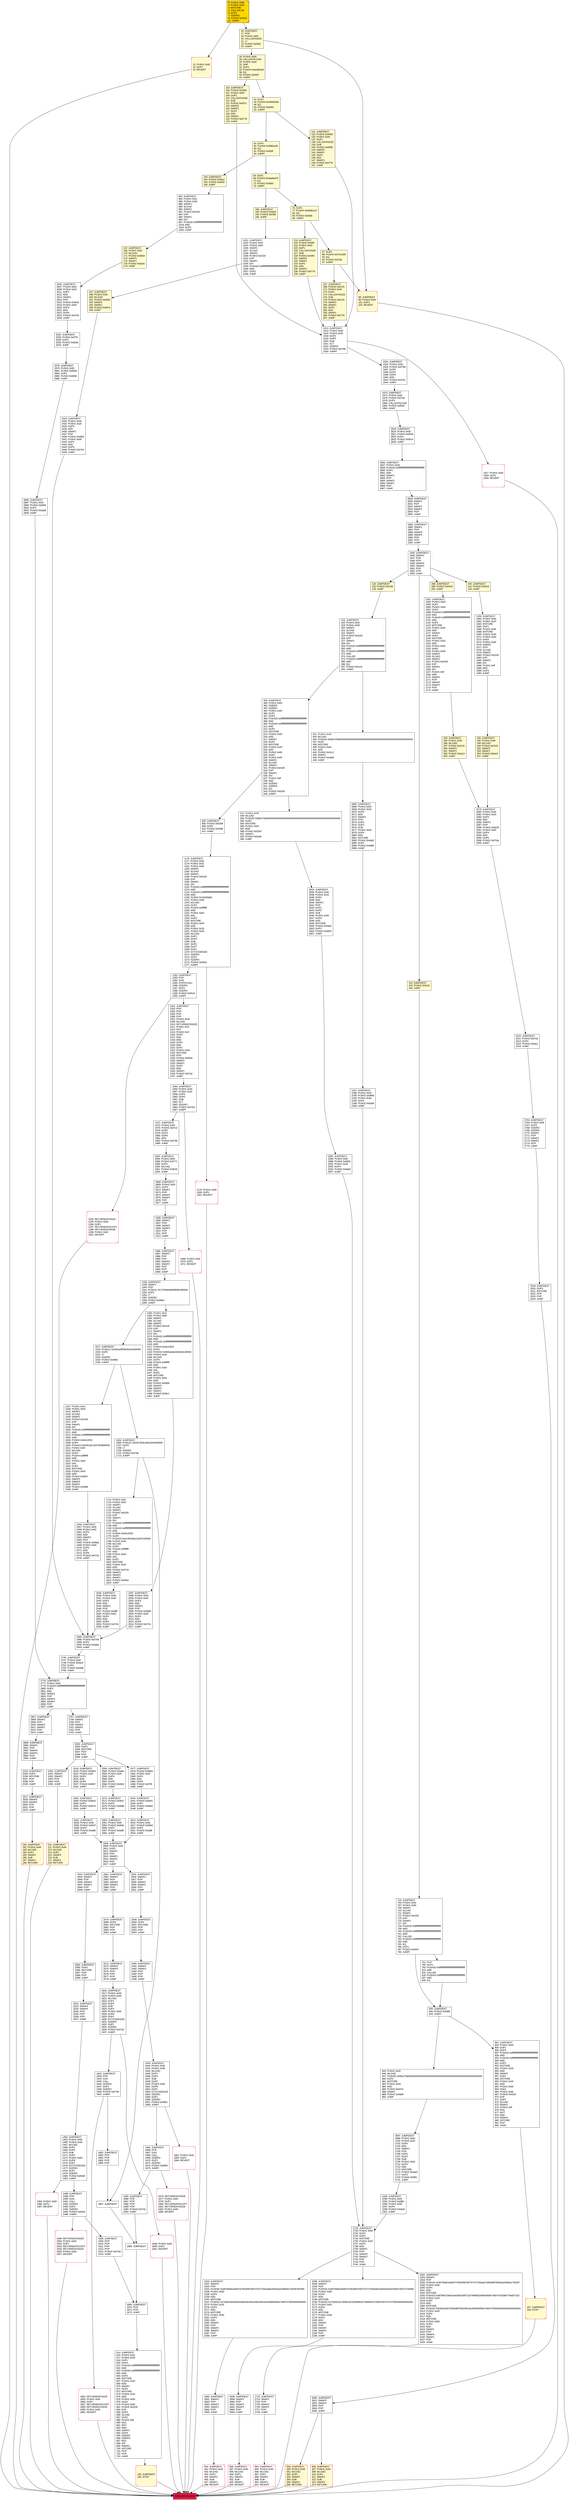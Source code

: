 digraph G {
bgcolor=transparent rankdir=UD;
node [shape=box style=filled color=black fillcolor=white fontname=arial fontcolor=black];
245 [label="245: JUMPDEST\l246: PUSH1 0x40\l248: MLOAD\l249: PUSH2 0x0102\l252: SWAP2\l253: SWAP1\l254: PUSH2 0x0a13\l257: JUMP\l" fillcolor=lemonchiffon ];
2818 [label="2818: JUMPDEST\l2819: PUSH1 0x00\l2821: PUSH2 0x0b0d\l2824: DUP3\l2825: PUSH2 0x0b14\l2828: JUMP\l" ];
1893 [label="1893: JUMPDEST\l1894: PUSH1 0x00\l1896: PUSH2 0x0771\l1899: DUP3\l1900: MLOAD\l1901: PUSH2 0x0b34\l1904: JUMP\l" ];
1302 [label="1302: JUMPDEST\l1303: POP\l1304: POP\l1305: POP\l1306: POP\l1307: PUSH1 0x40\l1309: MLOAD\l1310: RETURNDATASIZE\l1311: PUSH1 0x1f\l1313: NOT\l1314: PUSH1 0x1f\l1316: DUP3\l1317: ADD\l1318: AND\l1319: DUP3\l1320: ADD\l1321: DUP1\l1322: PUSH1 0x40\l1324: MSTORE\l1325: POP\l1326: PUSH2 0x053a\l1329: SWAP2\l1330: SWAP1\l1331: DUP2\l1332: ADD\l1333: SWAP1\l1334: PUSH2 0x07a2\l1337: JUMP\l" ];
1869 [label="1869: JUMPDEST\l1870: POP\l1871: POP\l1872: JUMP\l" ];
157 [label="157: JUMPDEST\l158: STOP\l" fillcolor=lemonchiffon shape=Msquare color=crimson ];
2722 [label="2722: JUMPDEST\l2723: SWAP1\l2724: POP\l2725: SWAP2\l2726: SWAP1\l2727: POP\l2728: JUMP\l" ];
131 [label="131: JUMPDEST\l132: PUSH2 0x009d\l135: PUSH1 0x04\l137: DUP1\l138: CALLDATASIZE\l139: SUB\l140: PUSH2 0x0098\l143: SWAP2\l144: SWAP1\l145: DUP2\l146: ADD\l147: SWAP1\l148: PUSH2 0x0779\l151: JUMP\l" fillcolor=lemonchiffon ];
1913 [label="1913: JUMPDEST\l1914: PUSH1 0x00\l1916: PUSH1 0x20\l1918: DUP3\l1919: DUP5\l1920: SUB\l1921: SLT\l1922: ISZERO\l1923: PUSH2 0x078b\l1926: JUMPI\l" ];
1537 [label="1537: PUSH1 0x01\l1539: PUSH1 0x00\l1541: SWAP1\l1542: SLOAD\l1543: SWAP1\l1544: PUSH2 0x0100\l1547: EXP\l1548: SWAP1\l1549: DIV\l1550: PUSH20 0xffffffffffffffffffffffffffffffffffffffff\l1571: AND\l1572: PUSH20 0xffffffffffffffffffffffffffffffffffffffff\l1593: AND\l1594: PUSH4 0x40c10f19\l1599: DUP4\l1600: PUSH10 0x043c33c1937564800000\l1611: PUSH1 0x40\l1613: MLOAD\l1614: DUP4\l1615: PUSH4 0xffffffff\l1620: AND\l1621: PUSH1 0xe0\l1623: SHL\l1624: DUP2\l1625: MSTORE\l1626: PUSH1 0x04\l1628: ADD\l1629: PUSH2 0x0667\l1632: SWAP3\l1633: SWAP2\l1634: SWAP1\l1635: PUSH2 0x0998\l1638: JUMP\l" ];
401 [label="401: PUSH1 0x40\l403: MLOAD\l404: PUSH32 0x08c379a000000000000000000000000000000000000000000000000000000000\l437: DUP2\l438: MSTORE\l439: PUSH1 0x04\l441: ADD\l442: PUSH2 0x01c2\l445: SWAP1\l446: PUSH2 0x0a69\l449: JUMP\l" ];
2600 [label="2600: JUMPDEST\l2601: SWAP3\l2602: SWAP2\l2603: POP\l2604: POP\l2605: JUMP\l" ];
1968 [label="1968: PUSH1 0x00\l1970: DUP1\l1971: REVERT\l" shape=Msquare color=crimson ];
2025 [label="2025: JUMPDEST\l2026: PUSH2 0x07f2\l2029: DUP2\l2030: PUSH2 0x0b3e\l2033: JUMP\l" ];
1995 [label="1995: JUMPDEST\l1996: PUSH2 0x07d4\l1999: DUP2\l2000: PUSH2 0x0aba\l2003: JUMP\l" ];
129 [label="129: JUMPDEST\l130: STOP\l" fillcolor=lemonchiffon shape=Msquare color=crimson ];
459 [label="459: JUMPDEST\l460: PUSH1 0x00\l462: ISZERO\l463: ISZERO\l464: PUSH1 0x00\l466: DUP1\l467: DUP4\l468: PUSH20 0xffffffffffffffffffffffffffffffffffffffff\l489: AND\l490: PUSH20 0xffffffffffffffffffffffffffffffffffffffff\l511: AND\l512: DUP2\l513: MSTORE\l514: PUSH1 0x20\l516: ADD\l517: SWAP1\l518: DUP2\l519: MSTORE\l520: PUSH1 0x20\l522: ADD\l523: PUSH1 0x00\l525: SHA3\l526: PUSH1 0x00\l528: SWAP1\l529: SLOAD\l530: SWAP1\l531: PUSH2 0x0100\l534: EXP\l535: SWAP1\l536: DIV\l537: PUSH1 0xff\l539: AND\l540: ISZERO\l541: ISZERO\l542: EQ\l543: PUSH2 0x025d\l546: JUMPI\l" ];
1293 [label="1293: RETURNDATASIZE\l1294: PUSH1 0x00\l1296: DUP1\l1297: RETURNDATACOPY\l1298: RETURNDATASIZE\l1299: PUSH1 0x00\l1301: REVERT\l" shape=Msquare color=crimson ];
0 [label="0: PUSH1 0x80\l2: PUSH1 0x40\l4: MSTORE\l5: CALLVALUE\l6: DUP1\l7: ISZERO\l8: PUSH2 0x0010\l11: JUMPI\l" fillcolor=lemonchiffon shape=Msquare fillcolor=gold ];
180 [label="180: JUMPDEST\l181: PUSH1 0x40\l183: MLOAD\l184: DUP1\l185: SWAP2\l186: SUB\l187: SWAP1\l188: RETURN\l" fillcolor=lemonchiffon shape=Msquare color=crimson ];
2572 [label="2572: JUMPDEST\l2573: SWAP4\l2574: SWAP3\l2575: POP\l2576: POP\l2577: POP\l2578: JUMP\l" ];
54 [label="54: DUP1\l55: PUSH4 0x49f81a20\l60: EQ\l61: PUSH2 0x009f\l64: JUMPI\l" fillcolor=lemonchiffon ];
1059 [label="1059: JUMPDEST\l1060: PUSH1 0x00\l1062: PUSH1 0x20\l1064: MSTORE\l1065: DUP1\l1066: PUSH1 0x00\l1068: MSTORE\l1069: PUSH1 0x40\l1071: PUSH1 0x00\l1073: SHA3\l1074: PUSH1 0x00\l1076: SWAP2\l1077: POP\l1078: SLOAD\l1079: SWAP1\l1080: PUSH2 0x0100\l1083: EXP\l1084: SWAP1\l1085: DIV\l1086: PUSH1 0xff\l1088: AND\l1089: DUP2\l1090: JUMP\l" ];
2579 [label="2579: JUMPDEST\l2580: PUSH1 0x00\l2582: PUSH1 0x20\l2584: DUP3\l2585: ADD\l2586: SWAP1\l2587: POP\l2588: PUSH2 0x0a28\l2591: PUSH1 0x00\l2593: DUP4\l2594: ADD\l2595: DUP5\l2596: PUSH2 0x07da\l2599: JUMP\l" ];
1853 [label="1853: RETURNDATASIZE\l1854: PUSH1 0x00\l1856: DUP1\l1857: RETURNDATACOPY\l1858: RETURNDATASIZE\l1859: PUSH1 0x00\l1861: REVERT\l" shape=Msquare color=crimson ];
1927 [label="1927: PUSH1 0x00\l1929: DUP1\l1930: REVERT\l" shape=Msquare color=crimson ];
2690 [label="2690: JUMPDEST\l2691: SWAP1\l2692: POP\l2693: SWAP2\l2694: SWAP1\l2695: POP\l2696: JUMP\l" ];
1714 [label="1714: PUSH1 0x01\l1716: PUSH1 0x00\l1718: SWAP1\l1719: SLOAD\l1720: SWAP1\l1721: PUSH2 0x0100\l1724: EXP\l1725: SWAP1\l1726: DIV\l1727: PUSH20 0xffffffffffffffffffffffffffffffffffffffff\l1748: AND\l1749: PUSH20 0xffffffffffffffffffffffffffffffffffffffff\l1770: AND\l1771: PUSH4 0x40c10f19\l1776: DUP4\l1777: PUSH10 0x014542ba12a337c00000\l1788: PUSH1 0x40\l1790: MLOAD\l1791: DUP4\l1792: PUSH4 0xffffffff\l1797: AND\l1798: PUSH1 0xe0\l1800: SHL\l1801: DUP2\l1802: MSTORE\l1803: PUSH1 0x04\l1805: ADD\l1806: PUSH2 0x0718\l1809: SWAP3\l1810: SWAP2\l1811: SWAP1\l1812: PUSH2 0x09ea\l1815: JUMP\l" ];
2633 [label="2633: JUMPDEST\l2634: PUSH1 0x00\l2636: PUSH1 0x20\l2638: DUP3\l2639: ADD\l2640: SWAP1\l2641: POP\l2642: DUP2\l2643: DUP2\l2644: SUB\l2645: PUSH1 0x00\l2647: DUP4\l2648: ADD\l2649: MSTORE\l2650: PUSH2 0x0a62\l2653: DUP2\l2654: PUSH2 0x0825\l2657: JUMP\l" ];
1517 [label="1517: JUMPDEST\l1518: PUSH11 0x260ce0ff28d2b2ee000000\l1530: DUP2\l1531: LT\l1532: ISZERO\l1533: PUSH2 0x069e\l1536: JUMPI\l" ];
2961 [label="2961: JUMPDEST\l2962: SWAP1\l2963: POP\l2964: SWAP2\l2965: SWAP1\l2966: POP\l2967: JUMP\l" ];
2808 [label="2808: JUMPDEST\l2809: PUSH1 0x00\l2811: DUP2\l2812: SWAP1\l2813: POP\l2814: SWAP2\l2815: SWAP1\l2816: POP\l2817: JUMP\l" ];
902 [label="902: JUMPDEST\l903: PUSH1 0x00\l905: DUP1\l906: DUP3\l907: PUSH20 0xffffffffffffffffffffffffffffffffffffffff\l928: AND\l929: PUSH20 0xffffffffffffffffffffffffffffffffffffffff\l950: AND\l951: DUP2\l952: MSTORE\l953: PUSH1 0x20\l955: ADD\l956: SWAP1\l957: DUP2\l958: MSTORE\l959: PUSH1 0x20\l961: ADD\l962: PUSH1 0x00\l964: SHA3\l965: PUSH1 0x00\l967: PUSH2 0x0100\l970: EXP\l971: DUP2\l972: SLOAD\l973: SWAP1\l974: PUSH1 0xff\l976: MUL\l977: NOT\l978: AND\l979: SWAP1\l980: SSTORE\l981: POP\l982: JUMP\l" ];
450 [label="450: JUMPDEST\l451: PUSH1 0x40\l453: MLOAD\l454: DUP1\l455: SWAP2\l456: SUB\l457: SWAP1\l458: REVERT\l" shape=Msquare color=crimson ];
315 [label="315: JUMPDEST\l316: PUSH1 0x02\l318: PUSH1 0x00\l320: SWAP1\l321: SLOAD\l322: SWAP1\l323: PUSH2 0x0100\l326: EXP\l327: SWAP1\l328: DIV\l329: PUSH20 0xffffffffffffffffffffffffffffffffffffffff\l350: AND\l351: PUSH20 0xffffffffffffffffffffffffffffffffffffffff\l372: AND\l373: CALLER\l374: PUSH20 0xffffffffffffffffffffffffffffffffffffffff\l395: AND\l396: EQ\l397: PUSH2 0x01cb\l400: JUMPI\l" ];
197 [label="197: JUMPDEST\l198: PUSH1 0x40\l200: MLOAD\l201: PUSH2 0x00d2\l204: SWAP2\l205: SWAP1\l206: PUSH2 0x097d\l209: JUMP\l" fillcolor=lemonchiffon ];
2896 [label="2896: JUMPDEST\l2897: PUSH1 0x00\l2899: PUSH2 0x0b5b\l2902: DUP3\l2903: PUSH2 0x0ad8\l2906: JUMP\l" ];
1665 [label="1665: JUMPDEST\l1666: POP\l1667: GAS\l1668: CALL\l1669: ISZERO\l1670: DUP1\l1671: ISZERO\l1672: PUSH2 0x0695\l1675: JUMPI\l" ];
983 [label="983: JUMPDEST\l984: PUSH1 0x01\l986: PUSH1 0x00\l988: SWAP1\l989: SLOAD\l990: SWAP1\l991: PUSH2 0x0100\l994: EXP\l995: SWAP1\l996: DIV\l997: PUSH20 0xffffffffffffffffffffffffffffffffffffffff\l1018: AND\l1019: DUP2\l1020: JUMP\l" ];
2289 [label="2289: JUMPDEST\l2290: PUSH1 0x00\l2292: PUSH2 0x08fe\l2295: PUSH1 0x56\l2297: DUP4\l2298: PUSH2 0x0aa9\l2301: JUMP\l" ];
1360 [label="1360: PUSH1 0x01\l1362: PUSH1 0x00\l1364: SWAP1\l1365: SLOAD\l1366: SWAP1\l1367: PUSH2 0x0100\l1370: EXP\l1371: SWAP1\l1372: DIV\l1373: PUSH20 0xffffffffffffffffffffffffffffffffffffffff\l1394: AND\l1395: PUSH20 0xffffffffffffffffffffffffffffffffffffffff\l1416: AND\l1417: PUSH4 0x40c10f19\l1422: DUP4\l1423: PUSH10 0x065a4da25d3016c00000\l1434: PUSH1 0x40\l1436: MLOAD\l1437: DUP4\l1438: PUSH4 0xffffffff\l1443: AND\l1444: PUSH1 0xe0\l1446: SHL\l1447: DUP2\l1448: MSTORE\l1449: PUSH1 0x04\l1451: ADD\l1452: PUSH2 0x05b6\l1455: SWAP3\l1456: SWAP2\l1457: SWAP1\l1458: PUSH2 0x09c1\l1461: JUMP\l" ];
2187 [label="2187: JUMPDEST\l2188: PUSH1 0x00\l2190: PUSH2 0x0898\l2193: PUSH1 0x3a\l2195: DUP4\l2196: PUSH2 0x0aa9\l2199: JUMP\l" ];
2776 [label="2776: JUMPDEST\l2777: PUSH1 0x00\l2779: PUSH20 0xffffffffffffffffffffffffffffffffffffffff\l2800: DUP3\l2801: AND\l2802: SWAP1\l2803: POP\l2804: SWAP2\l2805: SWAP1\l2806: POP\l2807: JUMP\l" ];
1021 [label="1021: JUMPDEST\l1022: PUSH1 0x02\l1024: PUSH1 0x00\l1026: SWAP1\l1027: SLOAD\l1028: SWAP1\l1029: PUSH2 0x0100\l1032: EXP\l1033: SWAP1\l1034: DIV\l1035: PUSH20 0xffffffffffffffffffffffffffffffffffffffff\l1056: AND\l1057: DUP2\l1058: JUMP\l" ];
293 [label="293: JUMPDEST\l294: PUSH1 0x40\l296: MLOAD\l297: PUSH2 0x0132\l300: SWAP2\l301: SWAP1\l302: PUSH2 0x0a13\l305: JUMP\l" fillcolor=lemonchiffon ];
791 [label="791: POP\l792: DUP1\l793: PUSH20 0xffffffffffffffffffffffffffffffffffffffff\l814: AND\l815: CALLER\l816: PUSH20 0xffffffffffffffffffffffffffffffffffffffff\l837: AND\l838: EQ\l" ];
288 [label="288: JUMPDEST\l289: PUSH2 0x0443\l292: JUMP\l" fillcolor=lemonchiffon ];
1278 [label="1278: PUSH1 0x00\l1280: DUP1\l1281: REVERT\l" shape=Msquare color=crimson ];
2914 [label="2914: JUMPDEST\l2915: PUSH1 0x00\l2917: PUSH2 0x0b6d\l2920: DUP3\l2921: PUSH2 0x0af8\l2924: JUMP\l" ];
1694 [label="1694: JUMPDEST\l1695: PUSH11 0x52b7d2dcc80cd2e4000000\l1707: DUP2\l1708: LT\l1709: ISZERO\l1710: PUSH2 0x074b\l1713: JUMPI\l" ];
2079 [label="2079: JUMPDEST\l2080: DUP3\l2081: MSTORE\l2082: POP\l2083: POP\l2084: JUMP\l" ];
839 [label="839: JUMPDEST\l840: PUSH2 0x0386\l843: JUMPI\l" ];
2302 [label="2302: JUMPDEST\l2303: SWAP2\l2304: POP\l2305: PUSH32 0x48756d616e69747952656769737472793a3a72656d6f76653a204f6e6c792067\l2338: PUSH1 0x00\l2340: DUP4\l2341: ADD\l2342: MSTORE\l2343: PUSH32 0x6f7665726e616e6365206f7220746865206964656e74697479206f776e657220\l2376: PUSH1 0x20\l2378: DUP4\l2379: ADD\l2380: MSTORE\l2381: PUSH32 0x63616e2072656d6f766520616e206964656e7469747900000000000000000000\l2414: PUSH1 0x40\l2416: DUP4\l2417: ADD\l2418: MSTORE\l2419: PUSH1 0x60\l2421: DUP3\l2422: ADD\l2423: SWAP1\l2424: POP\l2425: SWAP2\l2426: SWAP1\l2427: POP\l2428: JUMP\l" ];
98 [label="98: JUMPDEST\l99: PUSH1 0x00\l101: DUP1\l102: REVERT\l" fillcolor=lemonchiffon shape=Msquare color=crimson ];
2538 [label="2538: JUMPDEST\l2539: PUSH1 0x00\l2541: PUSH1 0x40\l2543: DUP3\l2544: ADD\l2545: SWAP1\l2546: POP\l2547: PUSH2 0x09ff\l2550: PUSH1 0x00\l2552: DUP4\l2553: ADD\l2554: DUP6\l2555: PUSH2 0x07cb\l2558: JUMP\l" ];
2950 [label="2950: JUMPDEST\l2951: PUSH1 0x00\l2953: PUSH2 0x0b91\l2956: DUP3\l2957: PUSH2 0x0af8\l2960: JUMP\l" ];
267 [label="267: JUMPDEST\l268: PUSH2 0x0125\l271: PUSH1 0x04\l273: DUP1\l274: CALLDATASIZE\l275: SUB\l276: PUSH2 0x0120\l279: SWAP2\l280: SWAP1\l281: DUP2\l282: ADD\l283: SWAP1\l284: PUSH2 0x0779\l287: JUMP\l" fillcolor=lemonchiffon ];
1484 [label="1484: PUSH1 0x00\l1486: DUP1\l1487: REVERT\l" shape=Msquare color=crimson ];
2764 [label="2764: JUMPDEST\l2765: PUSH1 0x00\l2767: DUP2\l2768: ISZERO\l2769: ISZERO\l2770: SWAP1\l2771: POP\l2772: SWAP2\l2773: SWAP1\l2774: POP\l2775: JUMP\l" ];
2064 [label="2064: JUMPDEST\l2065: DUP3\l2066: MSTORE\l2067: POP\l2068: POP\l2069: JUMP\l" ];
2757 [label="2757: JUMPDEST\l2758: SWAP1\l2759: POP\l2760: SWAP2\l2761: SWAP1\l2762: POP\l2763: JUMP\l" ];
43 [label="43: DUP1\l44: PUSH4 0x29092d0e\l49: EQ\l50: PUSH2 0x0083\l53: JUMPI\l" fillcolor=lemonchiffon ];
1639 [label="1639: JUMPDEST\l1640: PUSH1 0x00\l1642: PUSH1 0x40\l1644: MLOAD\l1645: DUP1\l1646: DUP4\l1647: SUB\l1648: DUP2\l1649: PUSH1 0x00\l1651: DUP8\l1652: DUP1\l1653: EXTCODESIZE\l1654: ISZERO\l1655: DUP1\l1656: ISZERO\l1657: PUSH2 0x0681\l1660: JUMPI\l" ];
2665 [label="2665: JUMPDEST\l2666: PUSH1 0x00\l2668: PUSH1 0x20\l2670: DUP3\l2671: ADD\l2672: SWAP1\l2673: POP\l2674: DUP2\l2675: DUP2\l2676: SUB\l2677: PUSH1 0x00\l2679: DUP4\l2680: ADD\l2681: MSTORE\l2682: PUSH2 0x0a82\l2685: DUP2\l2686: PUSH2 0x088b\l2689: JUMP\l" ];
2627 [label="2627: JUMPDEST\l2628: SWAP3\l2629: SWAP2\l2630: POP\l2631: POP\l2632: JUMP\l" ];
2049 [label="2049: JUMPDEST\l2050: DUP3\l2051: MSTORE\l2052: POP\l2053: POP\l2054: JUMP\l" ];
2456 [label="2456: JUMPDEST\l2457: PUSH1 0x00\l2459: PUSH1 0x40\l2461: DUP3\l2462: ADD\l2463: SWAP1\l2464: POP\l2465: PUSH2 0x09ad\l2468: PUSH1 0x00\l2470: DUP4\l2471: ADD\l2472: DUP6\l2473: PUSH2 0x07cb\l2476: JUMP\l" ];
1488 [label="1488: JUMPDEST\l1489: POP\l1490: GAS\l1491: CALL\l1492: ISZERO\l1493: DUP1\l1494: ISZERO\l1495: PUSH2 0x05e4\l1498: JUMPI\l" ];
210 [label="210: JUMPDEST\l211: PUSH1 0x40\l213: MLOAD\l214: DUP1\l215: SWAP2\l216: SUB\l217: SWAP1\l218: RETURN\l" fillcolor=lemonchiffon shape=Msquare color=crimson ];
893 [label="893: JUMPDEST\l894: PUSH1 0x40\l896: MLOAD\l897: DUP1\l898: SWAP2\l899: SUB\l900: SWAP1\l901: REVERT\l" shape=Msquare color=crimson ];
1868 [label="1868: JUMPDEST\l" ];
1867 [label="1867: JUMPDEST\l" ];
1685 [label="1685: JUMPDEST\l1686: POP\l1687: POP\l1688: POP\l1689: POP\l1690: PUSH2 0x074c\l1693: JUMP\l" ];
547 [label="547: PUSH1 0x40\l549: MLOAD\l550: PUSH32 0x08c379a000000000000000000000000000000000000000000000000000000000\l583: DUP2\l584: MSTORE\l585: PUSH1 0x04\l587: ADD\l588: PUSH2 0x0254\l591: SWAP1\l592: PUSH2 0x0a49\l595: JUMP\l" ];
26 [label="26: PUSH1 0x00\l28: CALLDATALOAD\l29: PUSH1 0xe0\l31: SHR\l32: DUP1\l33: PUSH4 0x0a3b0a4f\l38: EQ\l39: PUSH2 0x0067\l42: JUMPI\l" fillcolor=lemonchiffon ];
65 [label="65: DUP1\l66: PUSH4 0x5aa6e675\l71: EQ\l72: PUSH2 0x00bd\l75: JUMPI\l" fillcolor=lemonchiffon ];
152 [label="152: JUMPDEST\l153: PUSH2 0x02c0\l156: JUMP\l" fillcolor=lemonchiffon ];
2429 [label="2429: JUMPDEST\l2430: PUSH1 0x00\l2432: PUSH1 0x20\l2434: DUP3\l2435: ADD\l2436: SWAP1\l2437: POP\l2438: PUSH2 0x0992\l2441: PUSH1 0x00\l2443: DUP4\l2444: ADD\l2445: DUP5\l2446: PUSH2 0x07cb\l2449: JUMP\l" ];
1838 [label="1838: PUSH1 0x00\l1840: DUP1\l1841: REVERT\l" shape=Msquare color=crimson ];
2034 [label="2034: JUMPDEST\l2035: DUP3\l2036: MSTORE\l2037: POP\l2038: POP\l2039: JUMP\l" ];
1986 [label="1986: JUMPDEST\l1987: SWAP2\l1988: POP\l1989: POP\l1990: SWAP3\l1991: SWAP2\l1992: POP\l1993: POP\l1994: JUMP\l" ];
1842 [label="1842: JUMPDEST\l1843: POP\l1844: GAS\l1845: CALL\l1846: ISZERO\l1847: DUP1\l1848: ISZERO\l1849: PUSH2 0x0746\l1852: JUMPI\l" ];
2729 [label="2729: JUMPDEST\l2730: PUSH1 0x00\l2732: DUP3\l2733: DUP3\l2734: MSTORE\l2735: PUSH1 0x20\l2737: DUP3\l2738: ADD\l2739: SWAP1\l2740: POP\l2741: SWAP3\l2742: SWAP2\l2743: POP\l2744: POP\l2745: JUMP\l" ];
2477 [label="2477: JUMPDEST\l2478: PUSH2 0x09ba\l2481: PUSH1 0x20\l2483: DUP4\l2484: ADD\l2485: DUP5\l2486: PUSH2 0x07f8\l2489: JUMP\l" ];
1676 [label="1676: RETURNDATASIZE\l1677: PUSH1 0x00\l1679: DUP1\l1680: RETURNDATACOPY\l1681: RETURNDATASIZE\l1682: PUSH1 0x00\l1684: REVERT\l" shape=Msquare color=crimson ];
2968 [label="2968: EXIT BLOCK\l" fillcolor=crimson ];
2040 [label="2040: JUMPDEST\l2041: PUSH2 0x0801\l2044: DUP2\l2045: PUSH2 0x0b62\l2048: JUMP\l" ];
2836 [label="2836: JUMPDEST\l2837: PUSH1 0x00\l2839: PUSH20 0xffffffffffffffffffffffffffffffffffffffff\l2860: DUP3\l2861: AND\l2862: SWAP1\l2863: POP\l2864: SWAP2\l2865: SWAP1\l2866: POP\l2867: JUMP\l" ];
1931 [label="1931: JUMPDEST\l1932: PUSH1 0x00\l1934: PUSH2 0x0799\l1937: DUP5\l1938: DUP3\l1939: DUP6\l1940: ADD\l1941: PUSH2 0x0751\l1944: JUMP\l" ];
2019 [label="2019: JUMPDEST\l2020: DUP3\l2021: MSTORE\l2022: POP\l2023: POP\l2024: JUMP\l" ];
306 [label="306: JUMPDEST\l307: PUSH1 0x40\l309: MLOAD\l310: DUP1\l311: SWAP2\l312: SUB\l313: SWAP1\l314: RETURN\l" fillcolor=lemonchiffon shape=Msquare color=crimson ];
2497 [label="2497: JUMPDEST\l2498: PUSH1 0x00\l2500: PUSH1 0x40\l2502: DUP3\l2503: ADD\l2504: SWAP1\l2505: POP\l2506: PUSH2 0x09d6\l2509: PUSH1 0x00\l2511: DUP4\l2512: ADD\l2513: DUP6\l2514: PUSH2 0x07cb\l2517: JUMP\l" ];
2200 [label="2200: JUMPDEST\l2201: SWAP2\l2202: POP\l2203: PUSH32 0x48756d616e69747952656769737472793a3a6164643a204f6e6c7920676f7665\l2236: PUSH1 0x00\l2238: DUP4\l2239: ADD\l2240: MSTORE\l2241: PUSH32 0x726e616e63652063616e2061646420616e206964656e74697479000000000000\l2274: PUSH1 0x20\l2276: DUP4\l2277: ADD\l2278: MSTORE\l2279: PUSH1 0x40\l2281: DUP3\l2282: ADD\l2283: SWAP1\l2284: POP\l2285: SWAP2\l2286: SWAP1\l2287: POP\l2288: JUMP\l" ];
1862 [label="1862: JUMPDEST\l1863: POP\l1864: POP\l1865: POP\l1866: POP\l" ];
189 [label="189: JUMPDEST\l190: PUSH2 0x00c5\l193: PUSH2 0x03fd\l196: JUMP\l" fillcolor=lemonchiffon ];
605 [label="605: JUMPDEST\l606: PUSH2 0x0266\l609: DUP2\l610: PUSH2 0x0498\l613: JUMP\l" ];
2829 [label="2829: JUMPDEST\l2830: SWAP1\l2831: POP\l2832: SWAP2\l2833: SWAP1\l2834: POP\l2835: JUMP\l" ];
596 [label="596: JUMPDEST\l597: PUSH1 0x40\l599: MLOAD\l600: DUP1\l601: SWAP2\l602: SUB\l603: SWAP1\l604: REVERT\l" shape=Msquare color=crimson ];
2490 [label="2490: JUMPDEST\l2491: SWAP4\l2492: SWAP3\l2493: POP\l2494: POP\l2495: POP\l2496: JUMP\l" ];
2004 [label="2004: JUMPDEST\l2005: DUP3\l2006: MSTORE\l2007: POP\l2008: POP\l2009: JUMP\l" ];
2450 [label="2450: JUMPDEST\l2451: SWAP3\l2452: SWAP2\l2453: POP\l2454: POP\l2455: JUMP\l" ];
12 [label="12: PUSH1 0x00\l14: DUP1\l15: REVERT\l" fillcolor=lemonchiffon shape=Msquare color=crimson ];
258 [label="258: JUMPDEST\l259: PUSH1 0x40\l261: MLOAD\l262: DUP1\l263: SWAP2\l264: SUB\l265: SWAP1\l266: RETURN\l" fillcolor=lemonchiffon shape=Msquare color=crimson ];
1873 [label="1873: JUMPDEST\l1874: PUSH1 0x00\l1876: PUSH2 0x075d\l1879: DUP3\l1880: CALLDATALOAD\l1881: PUSH2 0x0b02\l1884: JUMP\l" ];
2010 [label="2010: JUMPDEST\l2011: PUSH2 0x07e3\l2014: DUP2\l2015: PUSH2 0x0acc\l2018: JUMP\l" ];
16 [label="16: JUMPDEST\l17: POP\l18: PUSH1 0x04\l20: CALLDATASIZE\l21: LT\l22: PUSH2 0x0062\l25: JUMPI\l" fillcolor=lemonchiffon ];
1508 [label="1508: JUMPDEST\l1509: POP\l1510: POP\l1511: POP\l1512: POP\l1513: PUSH2 0x074d\l1516: JUMP\l" ];
1176 [label="1176: JUMPDEST\l1177: PUSH1 0x00\l1179: PUSH1 0x01\l1181: PUSH1 0x00\l1183: SWAP1\l1184: SLOAD\l1185: SWAP1\l1186: PUSH2 0x0100\l1189: EXP\l1190: SWAP1\l1191: DIV\l1192: PUSH20 0xffffffffffffffffffffffffffffffffffffffff\l1213: AND\l1214: PUSH20 0xffffffffffffffffffffffffffffffffffffffff\l1235: AND\l1236: PUSH4 0x18160ddd\l1241: PUSH1 0x40\l1243: MLOAD\l1244: DUP2\l1245: PUSH4 0xffffffff\l1250: AND\l1251: PUSH1 0xe0\l1253: SHL\l1254: DUP2\l1255: MSTORE\l1256: PUSH1 0x04\l1258: ADD\l1259: PUSH1 0x20\l1261: PUSH1 0x40\l1263: MLOAD\l1264: DUP1\l1265: DUP4\l1266: SUB\l1267: DUP2\l1268: DUP7\l1269: DUP1\l1270: EXTCODESIZE\l1271: ISZERO\l1272: DUP1\l1273: ISZERO\l1274: PUSH2 0x0502\l1277: JUMPI\l" ];
2098 [label="2098: JUMPDEST\l2099: SWAP2\l2100: POP\l2101: PUSH32 0x48756d616e69747952656769737472793a3a6164643a20416464726573732069\l2134: PUSH1 0x00\l2136: DUP4\l2137: ADD\l2138: MSTORE\l2139: PUSH32 0x7320616c7265616479206f6e2074686520726567697374727900000000000000\l2172: PUSH1 0x20\l2174: DUP4\l2175: ADD\l2176: MSTORE\l2177: PUSH1 0x40\l2179: DUP3\l2180: ADD\l2181: SWAP1\l2182: POP\l2183: SWAP2\l2184: SWAP1\l2185: POP\l2186: JUMP\l" ];
2606 [label="2606: JUMPDEST\l2607: PUSH1 0x00\l2609: PUSH1 0x20\l2611: DUP3\l2612: ADD\l2613: SWAP1\l2614: POP\l2615: PUSH2 0x0a43\l2618: PUSH1 0x00\l2620: DUP4\l2621: ADD\l2622: DUP5\l2623: PUSH2 0x07e9\l2626: JUMP\l" ];
2070 [label="2070: JUMPDEST\l2071: PUSH2 0x081f\l2074: DUP2\l2075: PUSH2 0x0b86\l2078: JUMP\l" ];
1282 [label="1282: JUMPDEST\l1283: POP\l1284: GAS\l1285: STATICCALL\l1286: ISZERO\l1287: DUP1\l1288: ISZERO\l1289: PUSH2 0x0516\l1292: JUMPI\l" ];
87 [label="87: DUP1\l88: PUSH4 0xf72c436f\l93: EQ\l94: PUSH2 0x010b\l97: JUMPI\l" fillcolor=lemonchiffon ];
1462 [label="1462: JUMPDEST\l1463: PUSH1 0x00\l1465: PUSH1 0x40\l1467: MLOAD\l1468: DUP1\l1469: DUP4\l1470: SUB\l1471: DUP2\l1472: PUSH1 0x00\l1474: DUP8\l1475: DUP1\l1476: EXTCODESIZE\l1477: ISZERO\l1478: DUP1\l1479: ISZERO\l1480: PUSH2 0x05d0\l1483: JUMPI\l" ];
1499 [label="1499: RETURNDATASIZE\l1500: PUSH1 0x00\l1502: DUP1\l1503: RETURNDATACOPY\l1504: RETURNDATASIZE\l1505: PUSH1 0x00\l1507: REVERT\l" shape=Msquare color=crimson ];
614 [label="614: JUMPDEST\l615: PUSH1 0x01\l617: PUSH1 0x00\l619: DUP1\l620: DUP4\l621: PUSH20 0xffffffffffffffffffffffffffffffffffffffff\l642: AND\l643: PUSH20 0xffffffffffffffffffffffffffffffffffffffff\l664: AND\l665: DUP2\l666: MSTORE\l667: PUSH1 0x20\l669: ADD\l670: SWAP1\l671: DUP2\l672: MSTORE\l673: PUSH1 0x20\l675: ADD\l676: PUSH1 0x00\l678: SHA3\l679: PUSH1 0x00\l681: PUSH2 0x0100\l684: EXP\l685: DUP2\l686: SLOAD\l687: DUP2\l688: PUSH1 0xff\l690: MUL\l691: NOT\l692: AND\l693: SWAP1\l694: DUP4\l695: ISZERO\l696: ISZERO\l697: MUL\l698: OR\l699: SWAP1\l700: SSTORE\l701: POP\l702: POP\l703: JUMP\l" ];
1954 [label="1954: JUMPDEST\l1955: PUSH1 0x00\l1957: PUSH1 0x20\l1959: DUP3\l1960: DUP5\l1961: SUB\l1962: SLT\l1963: ISZERO\l1964: PUSH2 0x07b4\l1967: JUMPI\l" ];
2746 [label="2746: JUMPDEST\l2747: PUSH1 0x00\l2749: PUSH2 0x0ac5\l2752: DUP3\l2753: PUSH2 0x0ad8\l2756: JUMP\l" ];
704 [label="704: JUMPDEST\l705: PUSH1 0x02\l707: PUSH1 0x00\l709: SWAP1\l710: SLOAD\l711: SWAP1\l712: PUSH2 0x0100\l715: EXP\l716: SWAP1\l717: DIV\l718: PUSH20 0xffffffffffffffffffffffffffffffffffffffff\l739: AND\l740: PUSH20 0xffffffffffffffffffffffffffffffffffffffff\l761: AND\l762: CALLER\l763: PUSH20 0xffffffffffffffffffffffffffffffffffffffff\l784: AND\l785: EQ\l786: DUP1\l787: PUSH2 0x0347\l790: JUMPI\l" ];
2925 [label="2925: JUMPDEST\l2926: SWAP1\l2927: POP\l2928: SWAP2\l2929: SWAP1\l2930: POP\l2931: JUMP\l" ];
2518 [label="2518: JUMPDEST\l2519: PUSH2 0x09e3\l2522: PUSH1 0x20\l2524: DUP4\l2525: ADD\l2526: DUP5\l2527: PUSH2 0x0807\l2530: JUMP\l" ];
2085 [label="2085: JUMPDEST\l2086: PUSH1 0x00\l2088: PUSH2 0x0832\l2091: PUSH1 0x39\l2093: DUP4\l2094: PUSH2 0x0aa9\l2097: JUMP\l" ];
1945 [label="1945: JUMPDEST\l1946: SWAP2\l1947: POP\l1948: POP\l1949: SWAP3\l1950: SWAP2\l1951: POP\l1952: POP\l1953: JUMP\l" ];
2658 [label="2658: JUMPDEST\l2659: SWAP1\l2660: POP\l2661: SWAP2\l2662: SWAP1\l2663: POP\l2664: JUMP\l" ];
240 [label="240: JUMPDEST\l241: PUSH2 0x0423\l244: JUMP\l" fillcolor=lemonchiffon ];
2697 [label="2697: JUMPDEST\l2698: PUSH1 0x00\l2700: PUSH1 0x20\l2702: DUP3\l2703: ADD\l2704: SWAP1\l2705: POP\l2706: DUP2\l2707: DUP2\l2708: SUB\l2709: PUSH1 0x00\l2711: DUP4\l2712: ADD\l2713: MSTORE\l2714: PUSH2 0x0aa2\l2717: DUP2\l2718: PUSH2 0x08f1\l2721: JUMP\l" ];
219 [label="219: JUMPDEST\l220: PUSH2 0x00f5\l223: PUSH1 0x04\l225: DUP1\l226: CALLDATASIZE\l227: SUB\l228: PUSH2 0x00f0\l231: SWAP2\l232: SWAP1\l233: DUP2\l234: ADD\l235: SWAP1\l236: PUSH2 0x0779\l239: JUMP\l" fillcolor=lemonchiffon ];
1905 [label="1905: JUMPDEST\l1906: SWAP1\l1907: POP\l1908: SWAP3\l1909: SWAP2\l1910: POP\l1911: POP\l1912: JUMP\l" ];
159 [label="159: JUMPDEST\l160: PUSH2 0x00a7\l163: PUSH2 0x03d7\l166: JUMP\l" fillcolor=lemonchiffon ];
2878 [label="2878: JUMPDEST\l2879: PUSH1 0x00\l2881: PUSH2 0x0b49\l2884: DUP3\l2885: PUSH2 0x0b50\l2888: JUMP\l" ];
2943 [label="2943: JUMPDEST\l2944: SWAP1\l2945: POP\l2946: SWAP2\l2947: SWAP1\l2948: POP\l2949: JUMP\l" ];
1816 [label="1816: JUMPDEST\l1817: PUSH1 0x00\l1819: PUSH1 0x40\l1821: MLOAD\l1822: DUP1\l1823: DUP4\l1824: SUB\l1825: DUP2\l1826: PUSH1 0x00\l1828: DUP8\l1829: DUP1\l1830: EXTCODESIZE\l1831: ISZERO\l1832: DUP1\l1833: ISZERO\l1834: PUSH2 0x0732\l1837: JUMPI\l" ];
2055 [label="2055: JUMPDEST\l2056: PUSH2 0x0810\l2059: DUP2\l2060: PUSH2 0x0b74\l2063: JUMP\l" ];
844 [label="844: PUSH1 0x40\l846: MLOAD\l847: PUSH32 0x08c379a000000000000000000000000000000000000000000000000000000000\l880: DUP2\l881: MSTORE\l882: PUSH1 0x04\l884: ADD\l885: PUSH2 0x037d\l888: SWAP1\l889: PUSH2 0x0a89\l892: JUMP\l" ];
1338 [label="1338: JUMPDEST\l1339: SWAP1\l1340: POP\l1341: PUSH11 0x17293b0a9e69fd9c000000\l1353: DUP2\l1354: LT\l1355: ISZERO\l1356: PUSH2 0x05ed\l1359: JUMPI\l" ];
1661 [label="1661: PUSH1 0x00\l1663: DUP1\l1664: REVERT\l" shape=Msquare color=crimson ];
2889 [label="2889: JUMPDEST\l2890: SWAP1\l2891: POP\l2892: SWAP2\l2893: SWAP1\l2894: POP\l2895: JUMP\l" ];
2932 [label="2932: JUMPDEST\l2933: PUSH1 0x00\l2935: PUSH2 0x0b7f\l2938: DUP3\l2939: PUSH2 0x0af8\l2942: JUMP\l" ];
1972 [label="1972: JUMPDEST\l1973: PUSH1 0x00\l1975: PUSH2 0x07c2\l1978: DUP5\l1979: DUP3\l1980: DUP6\l1981: ADD\l1982: PUSH2 0x0765\l1985: JUMP\l" ];
124 [label="124: JUMPDEST\l125: PUSH2 0x013b\l128: JUMP\l" fillcolor=lemonchiffon ];
76 [label="76: DUP1\l77: PUSH4 0x9a98ce27\l82: EQ\l83: PUSH2 0x00db\l86: JUMPI\l" fillcolor=lemonchiffon ];
2907 [label="2907: JUMPDEST\l2908: SWAP1\l2909: POP\l2910: SWAP2\l2911: SWAP1\l2912: POP\l2913: JUMP\l" ];
2531 [label="2531: JUMPDEST\l2532: SWAP4\l2533: SWAP3\l2534: POP\l2535: POP\l2536: POP\l2537: JUMP\l" ];
167 [label="167: JUMPDEST\l168: PUSH1 0x40\l170: MLOAD\l171: PUSH2 0x00b4\l174: SWAP2\l175: SWAP1\l176: PUSH2 0x0a2e\l179: JUMP\l" fillcolor=lemonchiffon ];
2868 [label="2868: JUMPDEST\l2869: PUSH1 0x00\l2871: DUP2\l2872: SWAP1\l2873: POP\l2874: SWAP2\l2875: SWAP1\l2876: POP\l2877: JUMP\l" ];
2559 [label="2559: JUMPDEST\l2560: PUSH2 0x0a0c\l2563: PUSH1 0x20\l2565: DUP4\l2566: ADD\l2567: DUP5\l2568: PUSH2 0x0816\l2571: JUMP\l" ];
1091 [label="1091: JUMPDEST\l1092: PUSH1 0x00\l1094: DUP1\l1095: PUSH1 0x00\l1097: DUP4\l1098: PUSH20 0xffffffffffffffffffffffffffffffffffffffff\l1119: AND\l1120: PUSH20 0xffffffffffffffffffffffffffffffffffffffff\l1141: AND\l1142: DUP2\l1143: MSTORE\l1144: PUSH1 0x20\l1146: ADD\l1147: SWAP1\l1148: DUP2\l1149: MSTORE\l1150: PUSH1 0x20\l1152: ADD\l1153: PUSH1 0x00\l1155: SHA3\l1156: PUSH1 0x00\l1158: SWAP1\l1159: SLOAD\l1160: SWAP1\l1161: PUSH2 0x0100\l1164: EXP\l1165: SWAP1\l1166: DIV\l1167: PUSH1 0xff\l1169: AND\l1170: SWAP1\l1171: POP\l1172: SWAP2\l1173: SWAP1\l1174: POP\l1175: JUMP\l" ];
103 [label="103: JUMPDEST\l104: PUSH2 0x0081\l107: PUSH1 0x04\l109: DUP1\l110: CALLDATASIZE\l111: SUB\l112: PUSH2 0x007c\l115: SWAP2\l116: SWAP1\l117: DUP2\l118: ADD\l119: SWAP1\l120: PUSH2 0x0779\l123: JUMP\l" fillcolor=lemonchiffon ];
1885 [label="1885: JUMPDEST\l1886: SWAP1\l1887: POP\l1888: SWAP3\l1889: SWAP2\l1890: POP\l1891: POP\l1892: JUMP\l" ];
2808 -> 2961;
1945 -> 240;
2004 -> 2450;
131 -> 1913;
1685 -> 1868;
306 -> 2968;
1867 -> 1868;
1176 -> 1282;
1676 -> 2968;
2477 -> 2040;
844 -> 2697;
2518 -> 2055;
2907 -> 2889;
2896 -> 2776;
605 -> 1176;
1021 -> 197;
1838 -> 2968;
2690 -> 450;
893 -> 2968;
2729 -> 2098;
245 -> 2579;
1059 -> 245;
2868 -> 1905;
1862 -> 1867;
1945 -> 124;
1913 -> 1927;
1931 -> 1873;
65 -> 189;
2665 -> 2187;
1954 -> 1972;
596 -> 2968;
2531 -> 1462;
1842 -> 1862;
1885 -> 1945;
12 -> 2968;
902 -> 157;
1517 -> 1537;
2729 -> 2200;
258 -> 2968;
16 -> 26;
2776 -> 2757;
791 -> 839;
76 -> 219;
1639 -> 1665;
2004 -> 2477;
2055 -> 2932;
2836 -> 2829;
1905 -> 1986;
1661 -> 2968;
2559 -> 2070;
1816 -> 1842;
1945 -> 152;
152 -> 704;
1986 -> 1338;
167 -> 2606;
76 -> 87;
315 -> 401;
2004 -> 2559;
43 -> 54;
2950 -> 2808;
315 -> 459;
1694 -> 1714;
1499 -> 2968;
2961 -> 2079;
839 -> 902;
1816 -> 1838;
1517 -> 1694;
2829 -> 1885;
2085 -> 2729;
1714 -> 2538;
267 -> 1913;
2658 -> 596;
2627 -> 180;
65 -> 76;
2914 -> 2808;
401 -> 2665;
2889 -> 2034;
2004 -> 2518;
2456 -> 1995;
2302 -> 2722;
1537 -> 2456;
26 -> 103;
43 -> 131;
2538 -> 1995;
293 -> 2579;
2079 -> 2572;
2098 -> 2658;
2697 -> 2289;
180 -> 2968;
1868 -> 1869;
2722 -> 893;
1968 -> 2968;
2200 -> 2690;
2497 -> 1995;
129 -> 2968;
1293 -> 2968;
2019 -> 2600;
2600 -> 306;
1945 -> 288;
2746 -> 2776;
157 -> 2968;
2579 -> 2010;
2878 -> 2896;
1338 -> 1360;
1913 -> 1931;
159 -> 983;
2818 -> 2836;
2064 -> 2531;
2429 -> 1995;
459 -> 547;
704 -> 791;
704 -> 839;
1091 -> 293;
288 -> 1091;
1639 -> 1661;
2776 -> 2907;
450 -> 2968;
0 -> 16;
1282 -> 1293;
2606 -> 2025;
54 -> 65;
1462 -> 1484;
124 -> 315;
547 -> 2633;
1873 -> 2818;
0 -> 12;
459 -> 605;
1842 -> 1853;
1508 -> 1869;
1282 -> 1302;
2943 -> 2064;
2925 -> 2049;
983 -> 167;
1462 -> 1488;
1488 -> 1499;
1853 -> 2968;
1927 -> 2968;
839 -> 844;
2600 -> 258;
1665 -> 1685;
2025 -> 2878;
2187 -> 2729;
1869 -> 614;
1302 -> 1954;
2040 -> 2914;
1278 -> 2968;
2757 -> 2004;
2572 -> 1816;
197 -> 2429;
1488 -> 1508;
1665 -> 1676;
2490 -> 1639;
87 -> 267;
1360 -> 2497;
1954 -> 1968;
2932 -> 2808;
2049 -> 2490;
2070 -> 2950;
2450 -> 210;
16 -> 98;
1995 -> 2746;
614 -> 129;
87 -> 98;
219 -> 1913;
2010 -> 2764;
2289 -> 2729;
1338 -> 1517;
210 -> 2968;
1694 -> 1867;
1972 -> 1893;
1176 -> 1278;
240 -> 1059;
2808 -> 2943;
103 -> 1913;
2633 -> 2085;
54 -> 159;
1893 -> 2868;
2729 -> 2302;
2764 -> 2019;
2034 -> 2627;
189 -> 1021;
1484 -> 2968;
26 -> 43;
2808 -> 2925;
98 -> 2968;
}